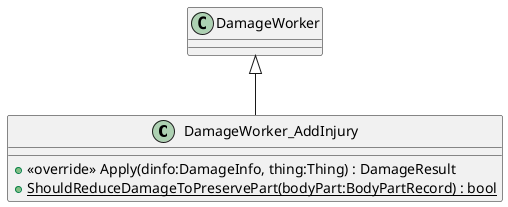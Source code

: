@startuml
class DamageWorker_AddInjury {
    + <<override>> Apply(dinfo:DamageInfo, thing:Thing) : DamageResult
    + {static} ShouldReduceDamageToPreservePart(bodyPart:BodyPartRecord) : bool
}
DamageWorker <|-- DamageWorker_AddInjury
@enduml
